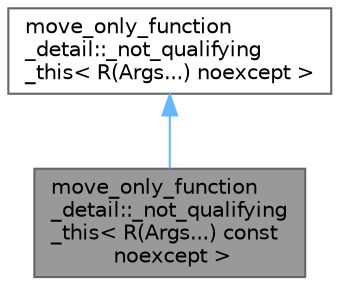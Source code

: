 digraph "move_only_function_detail::_not_qualifying_this&lt; R(Args...) const noexcept &gt;"
{
 // LATEX_PDF_SIZE
  bgcolor="transparent";
  edge [fontname=Helvetica,fontsize=10,labelfontname=Helvetica,labelfontsize=10];
  node [fontname=Helvetica,fontsize=10,shape=box,height=0.2,width=0.4];
  Node1 [id="Node000001",label="move_only_function\l_detail::_not_qualifying\l_this\< R(Args...) const\l noexcept \>",height=0.2,width=0.4,color="gray40", fillcolor="grey60", style="filled", fontcolor="black",tooltip=" "];
  Node2 -> Node1 [id="edge2_Node000001_Node000002",dir="back",color="steelblue1",style="solid",tooltip=" "];
  Node2 [id="Node000002",label="move_only_function\l_detail::_not_qualifying\l_this\< R(Args...) noexcept \>",height=0.2,width=0.4,color="gray40", fillcolor="white", style="filled",URL="$structmove__only__function__detail_1_1__not__qualifying__this_3_01_r_07_args_8_8_8_08_01noexcept_01_4.html",tooltip=" "];
}
